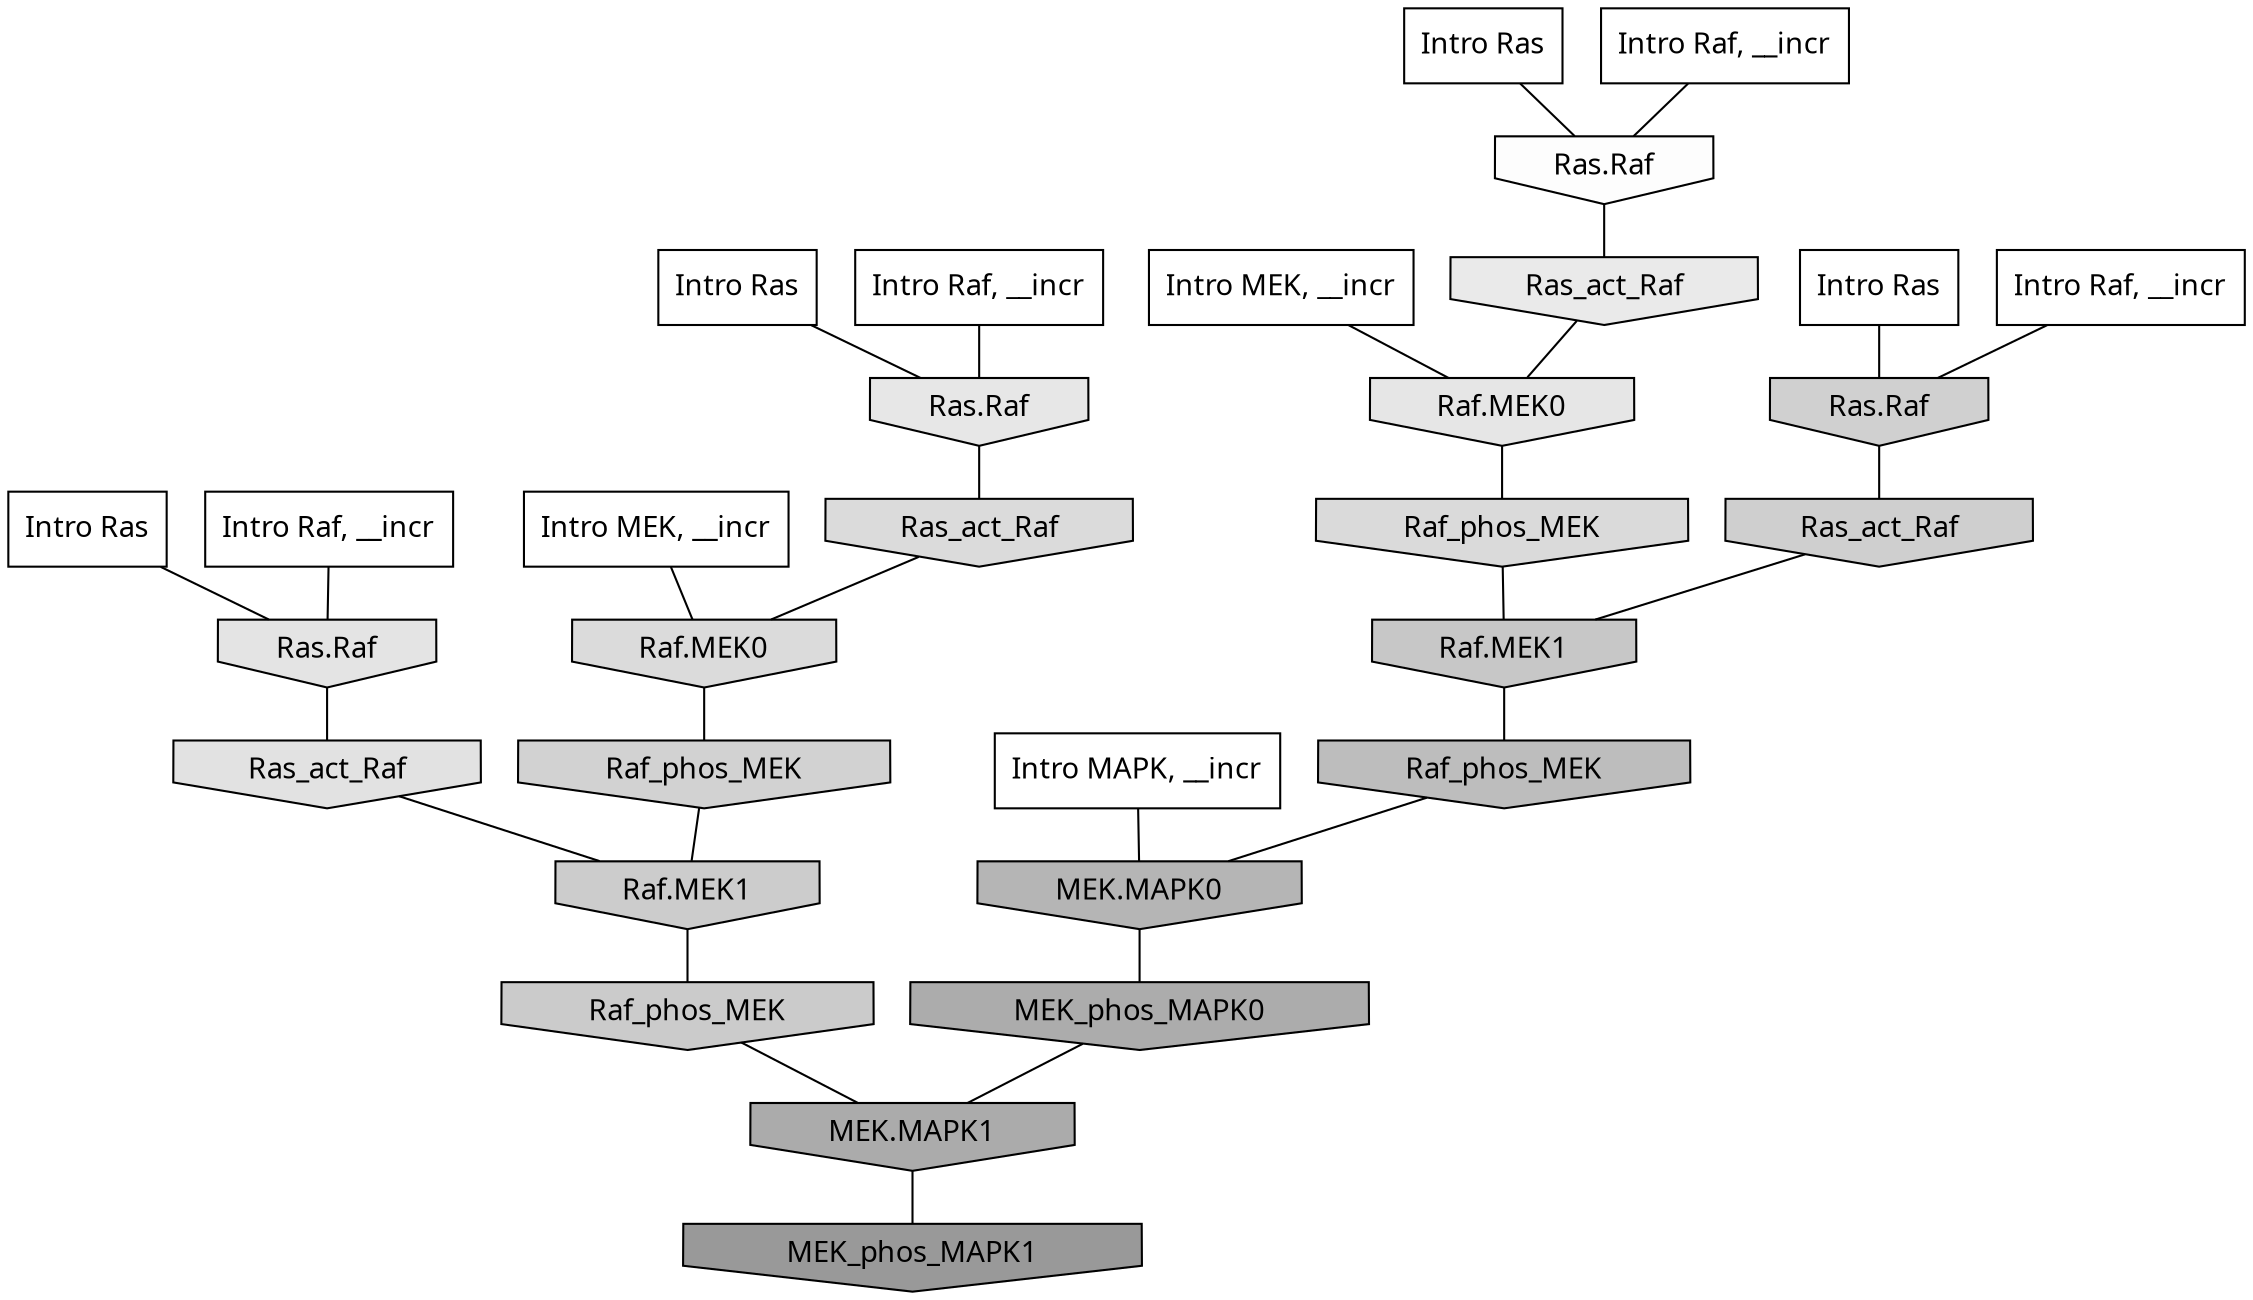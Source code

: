 digraph G{
  rankdir="TB";
  ranksep=0.30;
  node [fontname="CMU Serif"];
  edge [fontname="CMU Serif"];
  
  3 [label="Intro Ras", shape=rectangle, style=filled, fillcolor="0.000 0.000 1.000"]
  
  45 [label="Intro Ras", shape=rectangle, style=filled, fillcolor="0.000 0.000 1.000"]
  
  51 [label="Intro Ras", shape=rectangle, style=filled, fillcolor="0.000 0.000 1.000"]
  
  98 [label="Intro Ras", shape=rectangle, style=filled, fillcolor="0.000 0.000 1.000"]
  
  600 [label="Intro Raf, __incr", shape=rectangle, style=filled, fillcolor="0.000 0.000 1.000"]
  
  748 [label="Intro Raf, __incr", shape=rectangle, style=filled, fillcolor="0.000 0.000 1.000"]
  
  943 [label="Intro Raf, __incr", shape=rectangle, style=filled, fillcolor="0.000 0.000 1.000"]
  
  1002 [label="Intro Raf, __incr", shape=rectangle, style=filled, fillcolor="0.000 0.000 1.000"]
  
  1572 [label="Intro MEK, __incr", shape=rectangle, style=filled, fillcolor="0.000 0.000 1.000"]
  
  1611 [label="Intro MEK, __incr", shape=rectangle, style=filled, fillcolor="0.000 0.000 1.000"]
  
  2642 [label="Intro MAPK, __incr", shape=rectangle, style=filled, fillcolor="0.000 0.000 1.000"]
  
  3387 [label="Ras.Raf", shape=invhouse, style=filled, fillcolor="0.000 0.000 0.990"]
  
  4412 [label="Ras_act_Raf", shape=invhouse, style=filled, fillcolor="0.000 0.000 0.916"]
  
  4655 [label="Ras.Raf", shape=invhouse, style=filled, fillcolor="0.000 0.000 0.903"]
  
  4738 [label="Raf.MEK0", shape=invhouse, style=filled, fillcolor="0.000 0.000 0.900"]
  
  4907 [label="Ras.Raf", shape=invhouse, style=filled, fillcolor="0.000 0.000 0.891"]
  
  5018 [label="Ras_act_Raf", shape=invhouse, style=filled, fillcolor="0.000 0.000 0.885"]
  
  5640 [label="Ras_act_Raf", shape=invhouse, style=filled, fillcolor="0.000 0.000 0.856"]
  
  5644 [label="Raf.MEK0", shape=invhouse, style=filled, fillcolor="0.000 0.000 0.856"]
  
  5652 [label="Raf_phos_MEK", shape=invhouse, style=filled, fillcolor="0.000 0.000 0.855"]
  
  6438 [label="Raf_phos_MEK", shape=invhouse, style=filled, fillcolor="0.000 0.000 0.824"]
  
  6755 [label="Ras.Raf", shape=invhouse, style=filled, fillcolor="0.000 0.000 0.814"]
  
  6894 [label="Ras_act_Raf", shape=invhouse, style=filled, fillcolor="0.000 0.000 0.810"]
  
  7296 [label="Raf.MEK1", shape=invhouse, style=filled, fillcolor="0.000 0.000 0.799"]
  
  7480 [label="Raf_phos_MEK", shape=invhouse, style=filled, fillcolor="0.000 0.000 0.795"]
  
  8165 [label="Raf.MEK1", shape=invhouse, style=filled, fillcolor="0.000 0.000 0.778"]
  
  9894 [label="Raf_phos_MEK", shape=invhouse, style=filled, fillcolor="0.000 0.000 0.740"]
  
  11894 [label="MEK.MAPK0", shape=invhouse, style=filled, fillcolor="0.000 0.000 0.708"]
  
  14842 [label="MEK_phos_MAPK0", shape=invhouse, style=filled, fillcolor="0.000 0.000 0.672"]
  
  15001 [label="MEK.MAPK1", shape=invhouse, style=filled, fillcolor="0.000 0.000 0.670"]
  
  18201 [label="MEK_phos_MAPK1", shape=invhouse, style=filled, fillcolor="0.000 0.000 0.600"]
  
  
  15001 -> 18201 [dir=none, color="0.000 0.000 0.000"] 
  14842 -> 15001 [dir=none, color="0.000 0.000 0.000"] 
  11894 -> 14842 [dir=none, color="0.000 0.000 0.000"] 
  9894 -> 11894 [dir=none, color="0.000 0.000 0.000"] 
  8165 -> 9894 [dir=none, color="0.000 0.000 0.000"] 
  7480 -> 15001 [dir=none, color="0.000 0.000 0.000"] 
  7296 -> 7480 [dir=none, color="0.000 0.000 0.000"] 
  6894 -> 8165 [dir=none, color="0.000 0.000 0.000"] 
  6755 -> 6894 [dir=none, color="0.000 0.000 0.000"] 
  6438 -> 7296 [dir=none, color="0.000 0.000 0.000"] 
  5652 -> 8165 [dir=none, color="0.000 0.000 0.000"] 
  5644 -> 6438 [dir=none, color="0.000 0.000 0.000"] 
  5640 -> 5644 [dir=none, color="0.000 0.000 0.000"] 
  5018 -> 7296 [dir=none, color="0.000 0.000 0.000"] 
  4907 -> 5018 [dir=none, color="0.000 0.000 0.000"] 
  4738 -> 5652 [dir=none, color="0.000 0.000 0.000"] 
  4655 -> 5640 [dir=none, color="0.000 0.000 0.000"] 
  4412 -> 4738 [dir=none, color="0.000 0.000 0.000"] 
  3387 -> 4412 [dir=none, color="0.000 0.000 0.000"] 
  2642 -> 11894 [dir=none, color="0.000 0.000 0.000"] 
  1611 -> 4738 [dir=none, color="0.000 0.000 0.000"] 
  1572 -> 5644 [dir=none, color="0.000 0.000 0.000"] 
  1002 -> 3387 [dir=none, color="0.000 0.000 0.000"] 
  943 -> 6755 [dir=none, color="0.000 0.000 0.000"] 
  748 -> 4655 [dir=none, color="0.000 0.000 0.000"] 
  600 -> 4907 [dir=none, color="0.000 0.000 0.000"] 
  98 -> 3387 [dir=none, color="0.000 0.000 0.000"] 
  51 -> 4655 [dir=none, color="0.000 0.000 0.000"] 
  45 -> 6755 [dir=none, color="0.000 0.000 0.000"] 
  3 -> 4907 [dir=none, color="0.000 0.000 0.000"] 
  
  }
